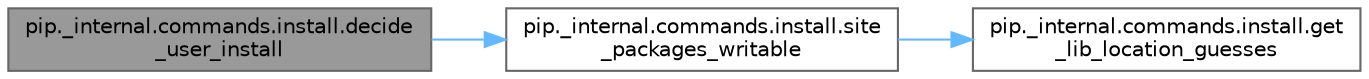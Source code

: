 digraph "pip._internal.commands.install.decide_user_install"
{
 // LATEX_PDF_SIZE
  bgcolor="transparent";
  edge [fontname=Helvetica,fontsize=10,labelfontname=Helvetica,labelfontsize=10];
  node [fontname=Helvetica,fontsize=10,shape=box,height=0.2,width=0.4];
  rankdir="LR";
  Node1 [id="Node000001",label="pip._internal.commands.install.decide\l_user_install",height=0.2,width=0.4,color="gray40", fillcolor="grey60", style="filled", fontcolor="black",tooltip=" "];
  Node1 -> Node2 [id="edge1_Node000001_Node000002",color="steelblue1",style="solid",tooltip=" "];
  Node2 [id="Node000002",label="pip._internal.commands.install.site\l_packages_writable",height=0.2,width=0.4,color="grey40", fillcolor="white", style="filled",URL="$namespacepip_1_1__internal_1_1commands_1_1install.html#a5aa61cb613464f11939fb0379e6398ba",tooltip=" "];
  Node2 -> Node3 [id="edge2_Node000002_Node000003",color="steelblue1",style="solid",tooltip=" "];
  Node3 [id="Node000003",label="pip._internal.commands.install.get\l_lib_location_guesses",height=0.2,width=0.4,color="grey40", fillcolor="white", style="filled",URL="$namespacepip_1_1__internal_1_1commands_1_1install.html#a6df396e975be35e42bcb96225debc632",tooltip=" "];
}
